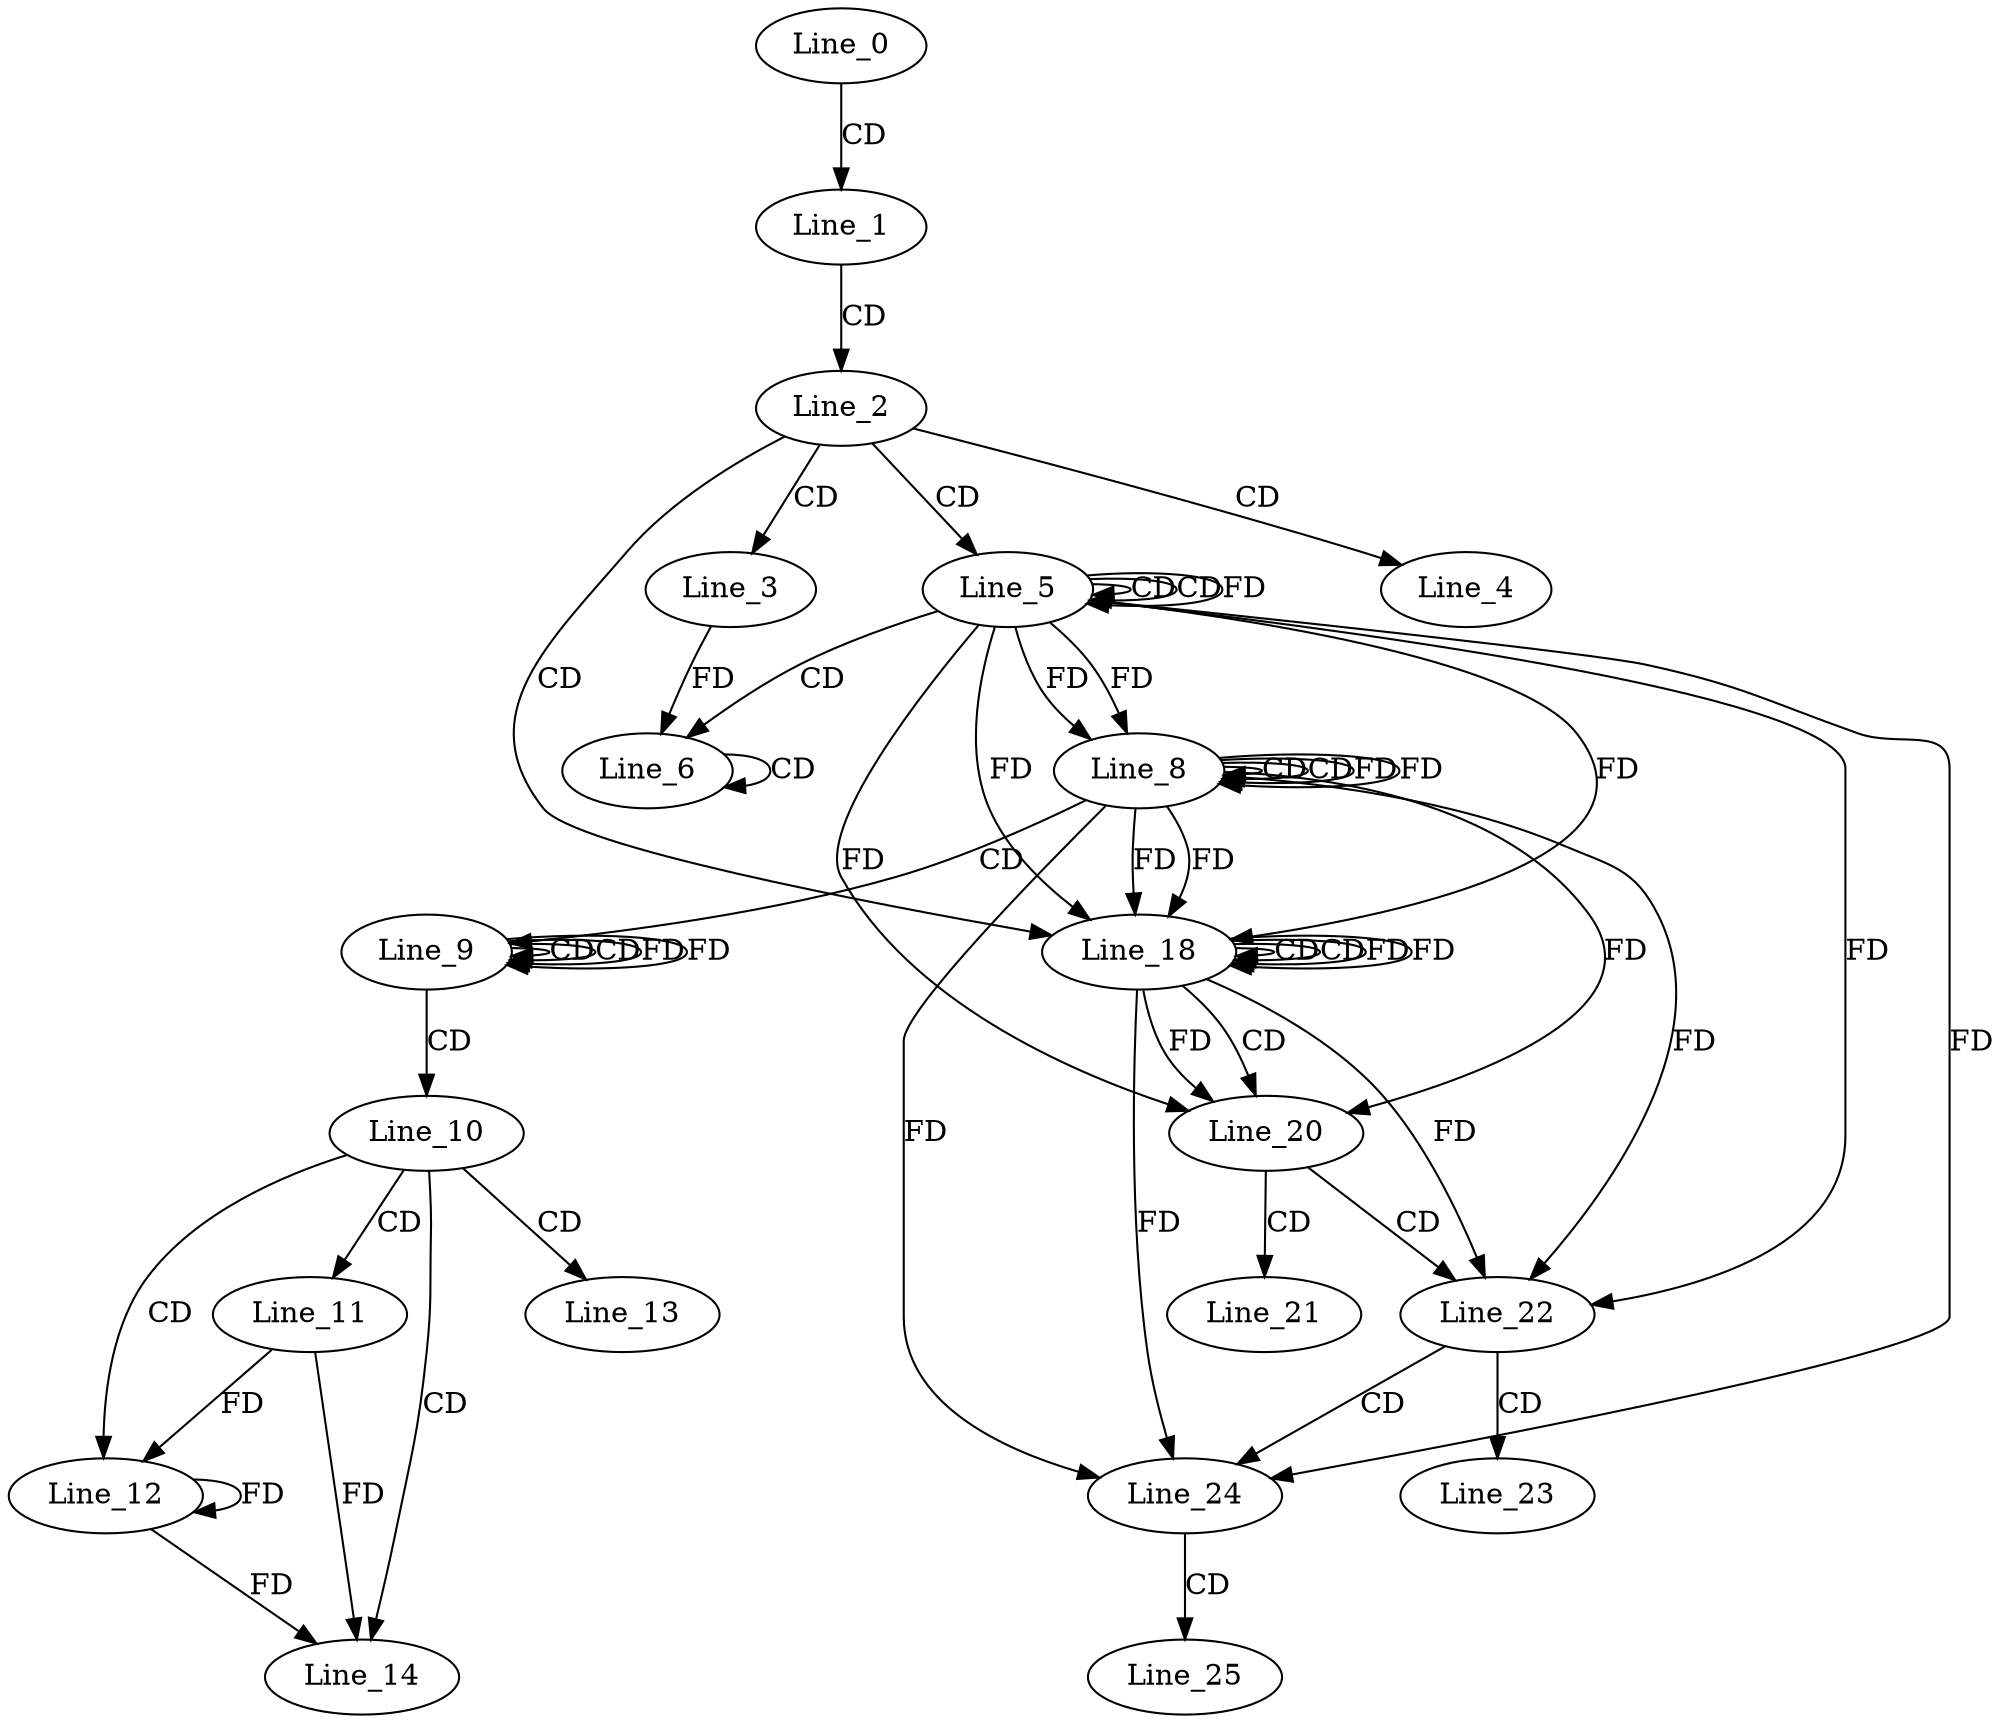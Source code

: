 digraph G {
  Line_0;
  Line_1;
  Line_2;
  Line_3;
  Line_4;
  Line_5;
  Line_5;
  Line_5;
  Line_6;
  Line_6;
  Line_8;
  Line_8;
  Line_8;
  Line_9;
  Line_9;
  Line_9;
  Line_10;
  Line_11;
  Line_12;
  Line_13;
  Line_14;
  Line_18;
  Line_18;
  Line_18;
  Line_20;
  Line_21;
  Line_22;
  Line_23;
  Line_24;
  Line_25;
  Line_0 -> Line_1 [ label="CD" ];
  Line_1 -> Line_2 [ label="CD" ];
  Line_2 -> Line_3 [ label="CD" ];
  Line_2 -> Line_4 [ label="CD" ];
  Line_2 -> Line_5 [ label="CD" ];
  Line_5 -> Line_5 [ label="CD" ];
  Line_5 -> Line_5 [ label="CD" ];
  Line_5 -> Line_5 [ label="FD" ];
  Line_5 -> Line_6 [ label="CD" ];
  Line_6 -> Line_6 [ label="CD" ];
  Line_3 -> Line_6 [ label="FD" ];
  Line_8 -> Line_8 [ label="CD" ];
  Line_5 -> Line_8 [ label="FD" ];
  Line_8 -> Line_8 [ label="CD" ];
  Line_8 -> Line_8 [ label="FD" ];
  Line_5 -> Line_8 [ label="FD" ];
  Line_8 -> Line_9 [ label="CD" ];
  Line_9 -> Line_9 [ label="CD" ];
  Line_9 -> Line_9 [ label="CD" ];
  Line_9 -> Line_9 [ label="FD" ];
  Line_9 -> Line_10 [ label="CD" ];
  Line_10 -> Line_11 [ label="CD" ];
  Line_10 -> Line_12 [ label="CD" ];
  Line_11 -> Line_12 [ label="FD" ];
  Line_12 -> Line_12 [ label="FD" ];
  Line_10 -> Line_13 [ label="CD" ];
  Line_10 -> Line_14 [ label="CD" ];
  Line_11 -> Line_14 [ label="FD" ];
  Line_12 -> Line_14 [ label="FD" ];
  Line_2 -> Line_18 [ label="CD" ];
  Line_18 -> Line_18 [ label="CD" ];
  Line_8 -> Line_18 [ label="FD" ];
  Line_5 -> Line_18 [ label="FD" ];
  Line_18 -> Line_18 [ label="CD" ];
  Line_18 -> Line_18 [ label="FD" ];
  Line_8 -> Line_18 [ label="FD" ];
  Line_5 -> Line_18 [ label="FD" ];
  Line_18 -> Line_20 [ label="CD" ];
  Line_18 -> Line_20 [ label="FD" ];
  Line_8 -> Line_20 [ label="FD" ];
  Line_5 -> Line_20 [ label="FD" ];
  Line_20 -> Line_21 [ label="CD" ];
  Line_20 -> Line_22 [ label="CD" ];
  Line_18 -> Line_22 [ label="FD" ];
  Line_8 -> Line_22 [ label="FD" ];
  Line_5 -> Line_22 [ label="FD" ];
  Line_22 -> Line_23 [ label="CD" ];
  Line_22 -> Line_24 [ label="CD" ];
  Line_18 -> Line_24 [ label="FD" ];
  Line_8 -> Line_24 [ label="FD" ];
  Line_5 -> Line_24 [ label="FD" ];
  Line_24 -> Line_25 [ label="CD" ];
  Line_8 -> Line_8 [ label="FD" ];
  Line_9 -> Line_9 [ label="FD" ];
  Line_18 -> Line_18 [ label="FD" ];
}
